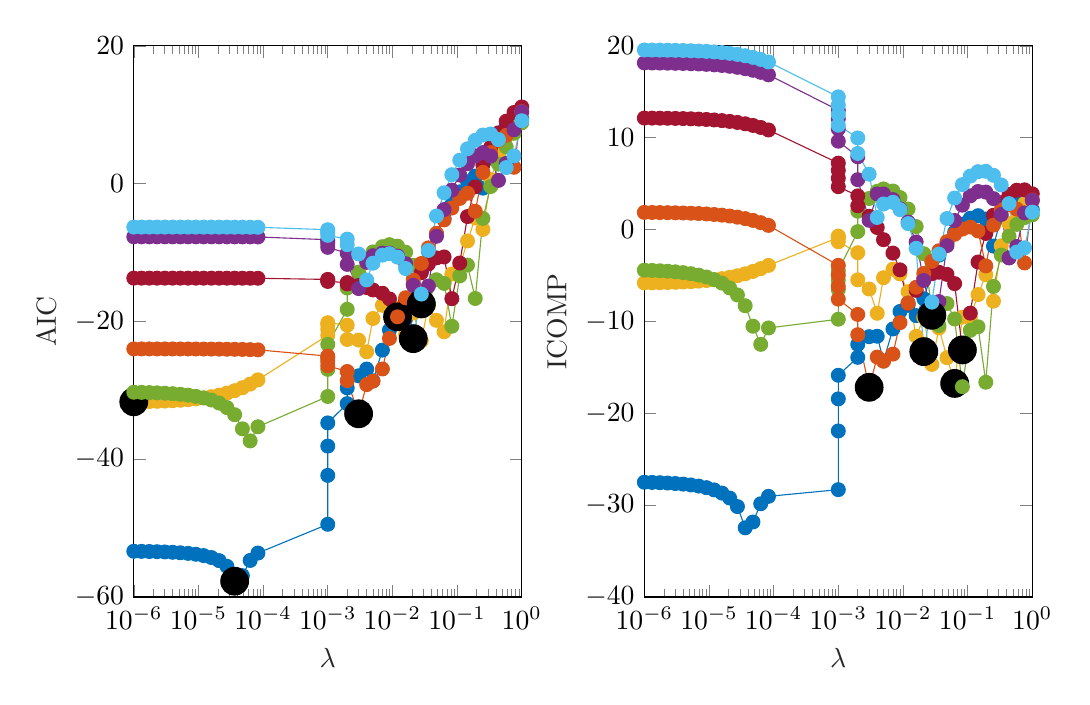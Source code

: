 % This file was created by matlab2tikz.
%
\definecolor{mycolor1}{rgb}{0.0,0.447,0.741}%
\definecolor{mycolor2}{rgb}{0.929,0.694,0.125}%
\definecolor{mycolor3}{rgb}{0.466,0.674,0.188}%
\definecolor{mycolor4}{rgb}{0.635,0.078,0.184}%
\definecolor{mycolor5}{rgb}{0.85,0.325,0.098}%
\definecolor{mycolor6}{rgb}{0.494,0.184,0.556}%
\definecolor{mycolor7}{rgb}{0.301,0.745,0.933}%
%
\begin{tikzpicture}

\begin{axis}[%
width=4.927cm,
height=7cm,
at={(0cm,0cm)},
scale only axis,
xmode=log,
xmin=1e-06,
xmax=1,
xminorticks=true,
xlabel style={font=\color{white!15!black}},
xlabel={$\lambda$},
ymin=-60,
ymax=20,
ylabel style={font=\color{white!15!black}},
ylabel={AIC},
axis background/.style={fill=white}
]
\addplot [color=mycolor1, mark size=2.5pt, mark=*, mark options={solid, fill=mycolor1, mycolor1}, forget plot]
  table[row sep=crcr]{%
1e-06	-53.366\\
1.318e-06	-53.381\\
1.738e-06	-53.401\\
2.291e-06	-53.428\\
3.02e-06	-53.464\\
3.981e-06	-53.513\\
5.248e-06	-53.58\\
6.918e-06	-53.672\\
9.12e-06	-53.803\\
1.202e-05	-53.991\\
1.585e-05	-54.273\\
2.089e-05	-54.724\\
2.754e-05	-55.542\\
3.631e-05	-57.711\\
4.786e-05	-56.901\\
6.31e-05	-54.697\\
8.318e-05	-53.624\\
0.0	-53.088\\
0.0	-53.248\\
0.0	-56.731\\
0.0	-52.307\\
0.0	-51.073\\
0.0	-57.191\\
0.001	-49.45\\
0.001	-42.351\\
0.001	-38.101\\
0.001	-34.733\\
0.002	-31.939\\
0.002	-29.648\\
0.003	-27.896\\
0.004	-26.914\\
0.005	-28.629\\
0.007	-24.169\\
0.009	-21.257\\
0.012	-19.573\\
0.016	-19.644\\
0.021	-16.747\\
0.028	-12.724\\
0.036	-9.815\\
0.048	-7.315\\
0.063	-5.06\\
0.083	-3.011\\
0.11	-1.2\\
0.145	0.266\\
0.191	1.097\\
0.251	-0.658\\
0.331	3.71\\
0.437	6.623\\
0.575	8.435\\
0.759	9.474\\
1	9.406\\
};
\addplot [color=black, draw=none, mark size=5.0pt, mark=*, mark options={solid, fill=black, black}, forget plot]
  table[row sep=crcr]{%
3.631e-05	-57.711\\
};
\addplot [color=mycolor2, mark size=2.5pt, mark=*, mark options={solid, fill=mycolor2, mycolor2}, forget plot]
  table[row sep=crcr]{%
1e-06	-31.67\\
1.318e-06	-31.653\\
1.738e-06	-31.63\\
2.291e-06	-31.601\\
3.02e-06	-31.562\\
3.981e-06	-31.512\\
5.248e-06	-31.446\\
6.918e-06	-31.361\\
9.12e-06	-31.251\\
1.202e-05	-31.109\\
1.585e-05	-30.929\\
2.089e-05	-30.7\\
2.754e-05	-30.413\\
3.631e-05	-30.058\\
4.786e-05	-29.624\\
6.31e-05	-29.102\\
8.318e-05	-28.484\\
0.0	-27.766\\
0.0	-26.95\\
0.0	-26.043\\
0.0	-25.063\\
0.0	-24.035\\
0.0	-22.999\\
0.001	-22.01\\
0.001	-21.138\\
0.001	-20.483\\
0.001	-20.191\\
0.002	-20.548\\
0.002	-22.62\\
0.003	-22.71\\
0.004	-24.411\\
0.005	-19.578\\
0.007	-17.669\\
0.009	-17.174\\
0.012	-18.083\\
0.016	-21.902\\
0.021	-18.772\\
0.028	-22.812\\
0.036	-17.734\\
0.048	-19.845\\
0.063	-21.506\\
0.083	-13.141\\
0.11	-11.975\\
0.145	-8.324\\
0.191	-4.976\\
0.251	-6.651\\
0.331	0.581\\
0.437	4.219\\
0.575	6.82\\
0.759	8.816\\
1	10.354\\
};
\addplot [color=black, draw=none, mark size=5.0pt, mark=*, mark options={solid, fill=black, black}, forget plot]
  table[row sep=crcr]{%
1e-06	-31.67\\
};
\addplot [color=mycolor3, mark size=2.5pt, mark=*, mark options={solid, fill=mycolor3, mycolor3}, forget plot]
  table[row sep=crcr]{%
1e-06	-30.281\\
1.318e-06	-30.303\\
1.738e-06	-30.332\\
2.291e-06	-30.371\\
3.02e-06	-30.423\\
3.981e-06	-30.491\\
5.248e-06	-30.583\\
6.918e-06	-30.706\\
9.12e-06	-30.873\\
1.202e-05	-31.099\\
1.585e-05	-31.413\\
2.089e-05	-31.855\\
2.754e-05	-32.506\\
3.631e-05	-33.54\\
4.786e-05	-35.589\\
6.31e-05	-37.344\\
8.318e-05	-35.293\\
0.0	-35.492\\
0.0	-38.245\\
0.0	-36.945\\
0.0	-37.015\\
0.0	-44.486\\
0.0	-39.431\\
0.001	-30.897\\
0.001	-26.961\\
0.001	-25.183\\
0.001	-23.332\\
0.002	-18.247\\
0.002	-15.148\\
0.003	-12.853\\
0.004	-11.135\\
0.005	-9.912\\
0.007	-9.153\\
0.009	-8.86\\
0.012	-9.082\\
0.016	-9.95\\
0.021	-11.841\\
0.028	-16.679\\
0.036	-17.471\\
0.048	-13.952\\
0.063	-14.489\\
0.083	-20.703\\
0.11	-13.397\\
0.145	-11.824\\
0.191	-16.674\\
0.251	-5.047\\
0.331	-0.425\\
0.437	2.835\\
0.575	5.341\\
0.759	7.303\\
1	8.823\\
};
\addplot [color=black, draw=none, mark size=5.0pt, mark=*, mark options={solid, fill=black, black}, forget plot]
  table[row sep=crcr]{%
0.0	-44.486\\
};
\addplot [color=mycolor4, mark size=2.5pt, mark=*, mark options={solid, fill=mycolor4, mycolor4}, forget plot]
  table[row sep=crcr]{%
1e-06	-13.72\\
1.318e-06	-13.721\\
1.738e-06	-13.721\\
2.291e-06	-13.721\\
3.02e-06	-13.721\\
3.981e-06	-13.721\\
5.248e-06	-13.721\\
6.918e-06	-13.722\\
9.12e-06	-13.722\\
1.202e-05	-13.723\\
1.585e-05	-13.724\\
2.089e-05	-13.725\\
2.754e-05	-13.726\\
3.631e-05	-13.728\\
4.786e-05	-13.731\\
6.31e-05	-13.735\\
8.318e-05	-13.74\\
0.0	-13.747\\
0.0	-13.757\\
0.0	-13.77\\
0.0	-13.79\\
0.0	-13.817\\
0.0	-13.855\\
0.001	-13.907\\
0.001	-13.979\\
0.001	-14.076\\
0.001	-14.202\\
0.002	-14.362\\
0.002	-14.559\\
0.003	-14.797\\
0.004	-15.082\\
0.005	-15.434\\
0.007	-15.914\\
0.009	-16.732\\
0.012	-19.335\\
0.016	-16.895\\
0.021	-14.522\\
0.028	-12.931\\
0.036	-11.673\\
0.048	-10.778\\
0.063	-10.644\\
0.083	-16.704\\
0.11	-11.526\\
0.145	-4.781\\
0.191	-0.474\\
0.251	2.704\\
0.331	5.272\\
0.437	7.375\\
0.575	9.059\\
0.759	10.324\\
1	11.129\\
};
\addplot [color=black, draw=none, mark size=5.0pt, mark=*, mark options={solid, fill=black, black}, forget plot]
  table[row sep=crcr]{%
0.012	-19.335\\
};
\addplot [color=mycolor5, mark size=2.5pt, mark=*, mark options={solid, fill=mycolor5, mycolor5}, forget plot]
  table[row sep=crcr]{%
1e-06	-23.992\\
1.318e-06	-23.993\\
1.738e-06	-23.993\\
2.291e-06	-23.994\\
3.02e-06	-23.995\\
3.981e-06	-23.997\\
5.248e-06	-23.999\\
6.918e-06	-24.002\\
9.12e-06	-24.005\\
1.202e-05	-24.01\\
1.585e-05	-24.016\\
2.089e-05	-24.025\\
2.754e-05	-24.036\\
3.631e-05	-24.05\\
4.786e-05	-24.069\\
6.31e-05	-24.095\\
8.318e-05	-24.129\\
0.0	-24.175\\
0.0	-24.236\\
0.0	-24.318\\
0.0	-24.428\\
0.0	-24.575\\
0.0	-24.773\\
0.001	-25.036\\
0.001	-25.384\\
0.001	-25.841\\
0.001	-26.443\\
0.002	-27.269\\
0.002	-28.595\\
0.003	-33.41\\
0.004	-29.176\\
0.005	-28.671\\
0.007	-26.908\\
0.009	-22.474\\
0.012	-19.331\\
0.016	-16.561\\
0.021	-13.997\\
0.028	-11.591\\
0.036	-9.328\\
0.048	-7.215\\
0.063	-5.273\\
0.083	-3.549\\
0.11	-2.154\\
0.145	-1.397\\
0.191	-4.011\\
0.251	1.629\\
0.331	4.499\\
0.437	6.282\\
0.575	7.007\\
0.759	2.37\\
1	10.45\\
};
\addplot [color=black, draw=none, mark size=5.0pt, mark=*, mark options={solid, fill=black, black}, forget plot]
  table[row sep=crcr]{%
0.003	-33.41\\
};
\addplot [color=mycolor6, mark size=2.5pt, mark=*, mark options={solid, fill=mycolor6, mycolor6}, forget plot]
  table[row sep=crcr]{%
1e-06	-7.722\\
1.318e-06	-7.722\\
1.738e-06	-7.722\\
2.291e-06	-7.722\\
3.02e-06	-7.722\\
3.981e-06	-7.723\\
5.248e-06	-7.723\\
6.918e-06	-7.723\\
9.12e-06	-7.723\\
1.202e-05	-7.724\\
1.585e-05	-7.724\\
2.089e-05	-7.725\\
2.754e-05	-7.726\\
3.631e-05	-7.728\\
4.786e-05	-7.731\\
6.31e-05	-7.735\\
8.318e-05	-7.741\\
0.0	-7.752\\
0.0	-7.767\\
0.0	-7.793\\
0.0	-7.832\\
0.0	-7.895\\
0.0	-7.992\\
0.001	-8.142\\
0.001	-8.371\\
0.001	-8.719\\
0.001	-9.252\\
0.002	-10.106\\
0.002	-11.722\\
0.003	-15.235\\
0.004	-11.423\\
0.005	-10.461\\
0.007	-10.09\\
0.009	-10.092\\
0.012	-10.507\\
0.016	-11.624\\
0.021	-14.753\\
0.028	-17.462\\
0.036	-14.864\\
0.048	-7.646\\
0.063	-3.771\\
0.083	-0.942\\
0.11	1.242\\
0.145	2.898\\
0.191	4.026\\
0.251	4.516\\
0.331	3.994\\
0.437	0.465\\
0.575	2.932\\
0.759	7.811\\
1	10.424\\
};
\addplot [color=black, draw=none, mark size=5.0pt, mark=*, mark options={solid, fill=black, black}, forget plot]
  table[row sep=crcr]{%
0.028	-17.462\\
};
\addplot [color=mycolor7, mark size=2.5pt, mark=*, mark options={solid, fill=mycolor7, mycolor7}, forget plot]
  table[row sep=crcr]{%
1e-06	-6.309\\
1.318e-06	-6.309\\
1.738e-06	-6.309\\
2.291e-06	-6.309\\
3.02e-06	-6.31\\
3.981e-06	-6.31\\
5.248e-06	-6.31\\
6.918e-06	-6.311\\
9.12e-06	-6.311\\
1.202e-05	-6.312\\
1.585e-05	-6.313\\
2.089e-05	-6.315\\
2.754e-05	-6.317\\
3.631e-05	-6.32\\
4.786e-05	-6.324\\
6.31e-05	-6.33\\
8.318e-05	-6.338\\
0.0	-6.35\\
0.0	-6.367\\
0.0	-6.392\\
0.0	-6.43\\
0.0	-6.486\\
0.0	-6.569\\
0.001	-6.692\\
0.001	-6.873\\
0.001	-7.135\\
0.001	-7.511\\
0.002	-8.056\\
0.002	-8.866\\
0.003	-10.209\\
0.004	-13.983\\
0.005	-11.555\\
0.007	-10.38\\
0.009	-10.174\\
0.012	-10.671\\
0.016	-12.321\\
0.021	-22.5\\
0.028	-16.031\\
0.036	-9.696\\
0.048	-4.697\\
0.063	-1.326\\
0.083	1.294\\
0.11	3.396\\
0.145	5.057\\
0.191	6.289\\
0.251	7.05\\
0.331	7.209\\
0.437	6.383\\
0.575	2.33\\
0.759	4.016\\
1	9.127\\
};
\addplot [color=black, draw=none, mark size=5.0pt, mark=*, mark options={solid, fill=black, black}, forget plot]
  table[row sep=crcr]{%
0.021	-22.5\\
};
\end{axis}

\begin{axis}[%
width=4.927cm,
height=7cm,
at={(6.484cm,0cm)},
scale only axis,
xmode=log,
xmin=1e-06,
xmax=1,
xminorticks=true,
xlabel style={font=\color{white!15!black}},
xlabel={$\lambda$},
ymin=-40,
ymax=20,
ylabel style={font=\color{white!15!black}},
ylabel={ICOMP},
axis background/.style={fill=white}
]
\addplot [color=mycolor1, mark size=2.5pt, mark=*, mark options={solid, fill=mycolor1, mycolor1}, forget plot]
  table[row sep=crcr]{%
1e-06	-27.51\\
1.318e-06	-27.531\\
1.738e-06	-27.559\\
2.291e-06	-27.596\\
3.02e-06	-27.647\\
3.981e-06	-27.714\\
5.248e-06	-27.805\\
6.918e-06	-27.928\\
9.12e-06	-28.099\\
1.202e-05	-28.34\\
1.585e-05	-28.691\\
2.089e-05	-29.229\\
2.754e-05	-30.159\\
3.631e-05	-32.47\\
4.786e-05	-31.837\\
6.31e-05	-29.852\\
8.318e-05	-29.045\\
0.0	-28.828\\
0.0	-29.365\\
0.0	-33.283\\
0.0	-29.352\\
0.0	-28.67\\
0.0	-35.396\\
0.001	-28.316\\
0.001	-21.927\\
0.001	-18.434\\
0.001	-15.867\\
0.002	-13.915\\
0.002	-12.502\\
0.003	-11.661\\
0.004	-11.618\\
0.005	-14.297\\
0.007	-10.822\\
0.009	-8.916\\
0.012	-8.255\\
0.016	-9.37\\
0.021	-7.538\\
0.028	-4.599\\
0.036	-2.795\\
0.048	-1.419\\
0.063	-0.306\\
0.083	0.585\\
0.11	1.225\\
0.145	1.508\\
0.191	1.147\\
0.251	-1.806\\
0.331	1.358\\
0.437	3.061\\
0.575	3.656\\
0.759	3.47\\
1	2.169\\
};
\addplot [color=black, draw=none, mark size=5.0pt, mark=*, mark options={solid, fill=black, black}, forget plot]
  table[row sep=crcr]{%
0.0	-35.396\\
};
\addplot [color=mycolor2, mark size=2.5pt, mark=*, mark options={solid, fill=mycolor2, mycolor2}, forget plot]
  table[row sep=crcr]{%
1e-06	-5.814\\
1.318e-06	-5.803\\
1.738e-06	-5.788\\
2.291e-06	-5.769\\
3.02e-06	-5.745\\
3.981e-06	-5.713\\
5.248e-06	-5.671\\
6.918e-06	-5.617\\
9.12e-06	-5.548\\
1.202e-05	-5.459\\
1.585e-05	-5.346\\
2.089e-05	-5.205\\
2.754e-05	-5.031\\
3.631e-05	-4.817\\
4.786e-05	-4.56\\
6.31e-05	-4.257\\
8.318e-05	-3.905\\
0.0	-3.507\\
0.0	-3.067\\
0.0	-2.595\\
0.0	-2.108\\
0.0	-1.632\\
0.0	-1.204\\
0.001	-0.875\\
0.001	-0.714\\
0.001	-0.816\\
0.001	-1.326\\
0.002	-2.524\\
0.002	-5.475\\
0.003	-6.476\\
0.004	-9.116\\
0.005	-5.246\\
0.007	-4.322\\
0.009	-4.833\\
0.012	-6.766\\
0.016	-11.628\\
0.021	-9.563\\
0.028	-14.687\\
0.036	-10.714\\
0.048	-13.949\\
0.063	-16.752\\
0.083	-9.545\\
0.11	-9.551\\
0.145	-7.082\\
0.191	-4.926\\
0.251	-7.798\\
0.331	-1.771\\
0.437	0.657\\
0.575	2.041\\
0.759	2.812\\
1	3.117\\
};
\addplot [color=black, draw=none, mark size=5.0pt, mark=*, mark options={solid, fill=black, black}, forget plot]
  table[row sep=crcr]{%
0.063	-16.752\\
};
\addplot [color=mycolor3, mark size=2.5pt, mark=*, mark options={solid, fill=mycolor3, mycolor3}, forget plot]
  table[row sep=crcr]{%
1e-06	-4.425\\
1.318e-06	-4.453\\
1.738e-06	-4.49\\
2.291e-06	-4.54\\
3.02e-06	-4.605\\
3.981e-06	-4.692\\
5.248e-06	-4.808\\
6.918e-06	-4.962\\
9.12e-06	-5.169\\
1.202e-05	-5.449\\
1.585e-05	-5.83\\
2.089e-05	-6.361\\
2.754e-05	-7.123\\
3.631e-05	-8.298\\
4.786e-05	-10.525\\
6.31e-05	-12.498\\
8.318e-05	-10.714\\
0.0	-11.233\\
0.0	-14.361\\
0.0	-13.496\\
0.0	-14.061\\
0.0	-22.083\\
0.0	-17.636\\
0.001	-9.763\\
0.001	-6.537\\
0.001	-5.516\\
0.001	-4.466\\
0.002	-0.223\\
0.002	1.997\\
0.003	3.382\\
0.004	4.16\\
0.005	4.42\\
0.007	4.194\\
0.009	3.481\\
0.012	2.235\\
0.016	0.323\\
0.021	-2.631\\
0.028	-8.554\\
0.036	-10.45\\
0.048	-8.056\\
0.063	-9.735\\
0.083	-17.107\\
0.11	-10.973\\
0.145	-10.583\\
0.191	-16.624\\
0.251	-6.195\\
0.331	-2.778\\
0.437	-0.727\\
0.575	0.562\\
0.759	1.299\\
1	1.586\\
};
\addplot [color=black, draw=none, mark size=5.0pt, mark=*, mark options={solid, fill=black, black}, forget plot]
  table[row sep=crcr]{%
0.0	-22.083\\
};
\addplot [color=mycolor4, mark size=2.5pt, mark=*, mark options={solid, fill=mycolor4, mycolor4}, forget plot]
  table[row sep=crcr]{%
1e-06	12.136\\
1.318e-06	12.129\\
1.738e-06	12.121\\
2.291e-06	12.111\\
3.02e-06	12.096\\
3.981e-06	12.078\\
5.248e-06	12.054\\
6.918e-06	12.022\\
9.12e-06	11.981\\
1.202e-05	11.928\\
1.585e-05	11.859\\
2.089e-05	11.77\\
2.754e-05	11.656\\
3.631e-05	11.513\\
4.786e-05	11.333\\
6.31e-05	11.111\\
8.318e-05	10.839\\
0.0	10.513\\
0.0	10.127\\
0.0	9.678\\
0.0	9.165\\
0.0	8.586\\
0.0	7.941\\
0.001	7.228\\
0.001	6.445\\
0.001	5.591\\
0.001	4.664\\
0.002	3.662\\
0.002	2.586\\
0.003	1.438\\
0.004	0.214\\
0.005	-1.102\\
0.007	-2.567\\
0.009	-4.39\\
0.012	-8.018\\
0.016	-6.622\\
0.021	-5.313\\
0.028	-4.806\\
0.036	-4.652\\
0.048	-4.882\\
0.063	-5.89\\
0.083	-13.108\\
0.11	-9.101\\
0.145	-3.539\\
0.191	-0.424\\
0.251	1.556\\
0.331	2.92\\
0.437	3.812\\
0.575	4.28\\
0.759	4.321\\
1	3.892\\
};
\addplot [color=black, draw=none, mark size=5.0pt, mark=*, mark options={solid, fill=black, black}, forget plot]
  table[row sep=crcr]{%
0.083	-13.108\\
};
\addplot [color=mycolor5, mark size=2.5pt, mark=*, mark options={solid, fill=mycolor5, mycolor5}, forget plot]
  table[row sep=crcr]{%
1e-06	1.864\\
1.318e-06	1.857\\
1.738e-06	1.848\\
2.291e-06	1.837\\
3.02e-06	1.822\\
3.981e-06	1.802\\
5.248e-06	1.776\\
6.918e-06	1.742\\
9.12e-06	1.698\\
1.202e-05	1.64\\
1.585e-05	1.566\\
2.089e-05	1.47\\
2.754e-05	1.347\\
3.631e-05	1.191\\
4.786e-05	0.995\\
6.31e-05	0.75\\
8.318e-05	0.449\\
0.0	0.084\\
0.0	-0.353\\
0.0	-0.869\\
0.0	-1.473\\
0.0	-2.173\\
0.0	-2.978\\
0.001	-3.901\\
0.001	-4.96\\
0.001	-6.174\\
0.001	-7.577\\
0.002	-9.245\\
0.002	-11.449\\
0.003	-17.175\\
0.004	-13.88\\
0.005	-14.339\\
0.007	-13.561\\
0.009	-10.132\\
0.012	-8.014\\
0.016	-6.287\\
0.021	-4.787\\
0.028	-3.465\\
0.036	-2.308\\
0.048	-1.319\\
0.063	-0.519\\
0.083	0.047\\
0.11	0.27\\
0.145	-0.156\\
0.191	-3.961\\
0.251	0.481\\
0.331	2.147\\
0.437	2.72\\
0.575	2.228\\
0.759	-3.634\\
1	3.213\\
};
\addplot [color=black, draw=none, mark size=5.0pt, mark=*, mark options={solid, fill=black, black}, forget plot]
  table[row sep=crcr]{%
0.003	-17.175\\
};
\addplot [color=mycolor6, mark size=2.5pt, mark=*, mark options={solid, fill=mycolor6, mycolor6}, forget plot]
  table[row sep=crcr]{%
1e-06	18.134\\
1.318e-06	18.128\\
1.738e-06	18.12\\
2.291e-06	18.109\\
3.02e-06	18.095\\
3.981e-06	18.077\\
5.248e-06	18.052\\
6.918e-06	18.021\\
9.12e-06	17.98\\
1.202e-05	17.927\\
1.585e-05	17.858\\
2.089e-05	17.77\\
2.754e-05	17.656\\
3.631e-05	17.513\\
4.786e-05	17.333\\
6.31e-05	17.11\\
8.318e-05	16.837\\
0.0	16.508\\
0.0	16.116\\
0.0	15.656\\
0.0	15.122\\
0.0	14.508\\
0.0	13.803\\
0.001	12.993\\
0.001	12.053\\
0.001	10.948\\
0.001	9.613\\
0.002	7.917\\
0.002	5.423\\
0.003	1.0\\
0.004	3.872\\
0.005	3.871\\
0.007	3.257\\
0.009	2.25\\
0.012	0.811\\
0.016	-1.351\\
0.021	-5.543\\
0.028	-9.337\\
0.036	-7.844\\
0.048	-1.75\\
0.063	0.983\\
0.083	2.653\\
0.11	3.666\\
0.145	4.14\\
0.191	4.077\\
0.251	3.368\\
0.331	1.642\\
0.437	-3.098\\
0.575	-1.848\\
0.759	1.808\\
1	3.187\\
};
\addplot [color=black, draw=none, mark size=5.0pt, mark=*, mark options={solid, fill=black, black}, forget plot]
  table[row sep=crcr]{%
0.028	-9.337\\
};
\addplot [color=mycolor7, mark size=2.5pt, mark=*, mark options={solid, fill=mycolor7, mycolor7}, forget plot]
  table[row sep=crcr]{%
1e-06	19.547\\
1.318e-06	19.541\\
1.738e-06	19.533\\
2.291e-06	19.522\\
3.02e-06	19.508\\
3.981e-06	19.489\\
5.248e-06	19.465\\
6.918e-06	19.433\\
9.12e-06	19.392\\
1.202e-05	19.338\\
1.585e-05	19.269\\
2.089e-05	19.18\\
2.754e-05	19.066\\
3.631e-05	18.921\\
4.786e-05	18.74\\
6.31e-05	18.516\\
8.318e-05	18.241\\
0.0	17.91\\
0.0	17.517\\
0.0	17.056\\
0.0	16.525\\
0.0	15.917\\
0.0	15.226\\
0.001	14.442\\
0.001	13.552\\
0.001	12.532\\
0.001	11.354\\
0.002	9.968\\
0.002	8.279\\
0.003	6.026\\
0.004	1.313\\
0.005	2.777\\
0.007	2.966\\
0.009	2.167\\
0.012	0.646\\
0.016	-2.047\\
0.021	-13.29\\
0.028	-7.906\\
0.036	-2.675\\
0.048	1.199\\
0.063	3.428\\
0.083	4.89\\
0.11	5.82\\
0.145	6.299\\
0.191	6.34\\
0.251	5.902\\
0.331	4.856\\
0.437	2.821\\
0.575	-2.45\\
0.759	-1.987\\
1	1.89\\
};
\addplot [color=black, draw=none, mark size=5.0pt, mark=*, mark options={solid, fill=black, black}, forget plot]
  table[row sep=crcr]{%
0.021	-13.29\\
};
\end{axis}
\end{tikzpicture}%